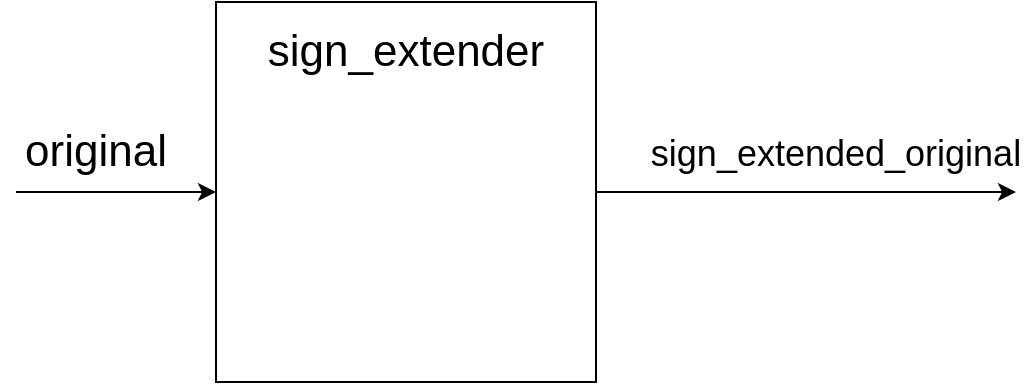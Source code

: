 <mxfile>
    <diagram id="bg_W9FMm208v7S9dlwuS" name="第 1 页">
        <mxGraphModel dx="1203" dy="708" grid="1" gridSize="10" guides="1" tooltips="1" connect="1" arrows="1" fold="1" page="1" pageScale="1" pageWidth="827" pageHeight="1169" math="0" shadow="0">
            <root>
                <mxCell id="0"/>
                <mxCell id="1" parent="0"/>
                <mxCell id="4" value="" style="group" vertex="1" connectable="0" parent="1">
                    <mxGeometry x="300" y="240" width="190" height="190" as="geometry"/>
                </mxCell>
                <mxCell id="2" value="" style="whiteSpace=wrap;html=1;aspect=fixed;" vertex="1" parent="4">
                    <mxGeometry width="190" height="190" as="geometry"/>
                </mxCell>
                <mxCell id="3" value="&lt;font style=&quot;font-size: 22px&quot;&gt;sign_extender&lt;/font&gt;" style="text;html=1;strokeColor=none;fillColor=none;align=center;verticalAlign=middle;whiteSpace=wrap;rounded=0;" vertex="1" parent="4">
                    <mxGeometry x="45" y="10" width="100" height="30" as="geometry"/>
                </mxCell>
                <mxCell id="5" value="" style="endArrow=classic;html=1;fontSize=18;entryX=0;entryY=0.5;entryDx=0;entryDy=0;" edge="1" parent="1" target="2">
                    <mxGeometry width="50" height="50" relative="1" as="geometry">
                        <mxPoint x="200" y="335" as="sourcePoint"/>
                        <mxPoint x="440" y="330" as="targetPoint"/>
                    </mxGeometry>
                </mxCell>
                <mxCell id="6" value="&lt;div style=&quot;color: rgb(212 , 212 , 212) ; background-color: rgb(30 , 30 , 30) ; font-family: &amp;#34;menlo&amp;#34; , &amp;#34;monaco&amp;#34; , &amp;#34;courier new&amp;#34; , monospace ; font-size: 17px ; line-height: 26px&quot;&gt;&lt;br&gt;&lt;/div&gt;" style="edgeLabel;html=1;align=center;verticalAlign=middle;resizable=0;points=[];fontSize=18;" vertex="1" connectable="0" parent="5">
                    <mxGeometry x="-0.06" y="1" relative="1" as="geometry">
                        <mxPoint as="offset"/>
                    </mxGeometry>
                </mxCell>
                <mxCell id="7" value="&lt;div style=&quot;color: rgb(212 , 212 , 212) ; background-color: rgb(30 , 30 , 30) ; font-family: &amp;#34;menlo&amp;#34; , &amp;#34;monaco&amp;#34; , &amp;#34;courier new&amp;#34; , monospace ; font-size: 17px ; line-height: 26px&quot;&gt;&lt;br&gt;&lt;/div&gt;" style="endArrow=classic;html=1;fontSize=18;exitX=1;exitY=0.5;exitDx=0;exitDy=0;" edge="1" parent="1" source="2">
                    <mxGeometry width="50" height="50" relative="1" as="geometry">
                        <mxPoint x="390" y="380" as="sourcePoint"/>
                        <mxPoint x="700" y="335" as="targetPoint"/>
                    </mxGeometry>
                </mxCell>
                <mxCell id="12" value="original" style="text;html=1;strokeColor=none;fillColor=none;align=center;verticalAlign=middle;whiteSpace=wrap;rounded=0;fontSize=22;" vertex="1" parent="1">
                    <mxGeometry x="210" y="300" width="60" height="30" as="geometry"/>
                </mxCell>
                <mxCell id="14" value="&lt;font style=&quot;font-size: 18px&quot;&gt;sign_extended_original&lt;/font&gt;" style="text;html=1;strokeColor=none;fillColor=none;align=center;verticalAlign=middle;whiteSpace=wrap;rounded=0;fontSize=22;" vertex="1" parent="1">
                    <mxGeometry x="580" y="300" width="60" height="30" as="geometry"/>
                </mxCell>
            </root>
        </mxGraphModel>
    </diagram>
</mxfile>